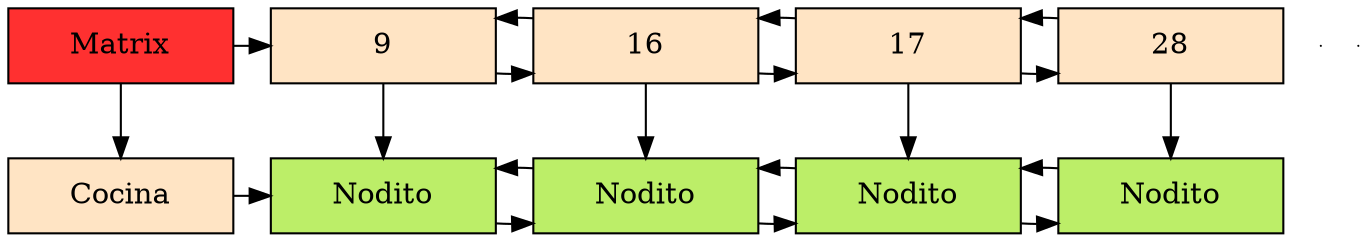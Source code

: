 digraph G{ 
node [shape=box] 
 Mt[ label = "Matrix", width = 1.5, style = filled, fillcolor = firebrick1, group = 1 ]; 
e0[ shape = point, width = 0 ]; 
e1[ shape = point, width = 0 ]; 
node0xc0004a2000 [label = "Cocina"    width = 1.5 style = filled, fillcolor = bisque1, group = 1 ]; 
node0xc00018d7c0 [label = "9"    width = 1.5 style = filled, fillcolor = bisque1, group = 2 ]; 
node0xc00018d7c0 -> node0xc00018d6d0; 
node0xc00018d6d0 -> node0xc00018d7c0; 
node0xc00018d6d0 [label = "16"    width = 1.5 style = filled, fillcolor = bisque1, group = 3 ]; 
node0xc00018d6d0 -> node0xc00018d8b0; 
node0xc00018d8b0 -> node0xc00018d6d0; 
node0xc00018d8b0 [label = "17"    width = 1.5 style = filled, fillcolor = bisque1, group = 4 ]; 
node0xc00018d8b0 -> node0xc00018d720; 
node0xc00018d720 -> node0xc00018d8b0; 
node0xc00018d720 [label = "28"    width = 1.5 style = filled, fillcolor = bisque1, group = 5 ]; 
Mt -> node0xc0004a2000 
Mt -> node0xc00018d7c0 
{ rank = same; Mt;  node0xc00018d7c0;node0xc00018d6d0;node0xc00018d8b0;node0xc00018d720;} 
node0xc00018d7c0 -> node0xc0004a04e0; 
node0xc0004a04e0 [label = "Nodito" style = filled, fillcolor = darkolivegreen2	 width = 1.5, group = 2 ]; 
node0xc00018d6d0 -> node0xc0004a0270; 
node0xc0004a0270 [label = "Nodito" style = filled, fillcolor = darkolivegreen2	 width = 1.5, group = 3 ]; 
node0xc00018d8b0 -> node0xc0004a0750; 
node0xc0004a0750 [label = "Nodito" style = filled, fillcolor = darkolivegreen2	 width = 1.5, group = 4 ]; 
node0xc00018d720 -> node0xc0004a0340; 
node0xc0004a0340 [label = "Nodito" style = filled, fillcolor = darkolivegreen2	 width = 1.5, group = 5 ]; 
node0xc0004a2000 -> node0xc0004a04e0; 
node0xc0004a04e0 -> node0xc0004a0270; 
node0xc0004a0270 -> node0xc0004a04e0; 
node0xc0004a0270 -> node0xc0004a0750; 
node0xc0004a0750 -> node0xc0004a0270; 
node0xc0004a0750 -> node0xc0004a0340; 
node0xc0004a0340 -> node0xc0004a0750; 
{ rank = same; node0xc0004a2000; node0xc0004a04e0;node0xc0004a0270;node0xc0004a0750;node0xc0004a0340;} 
} 
